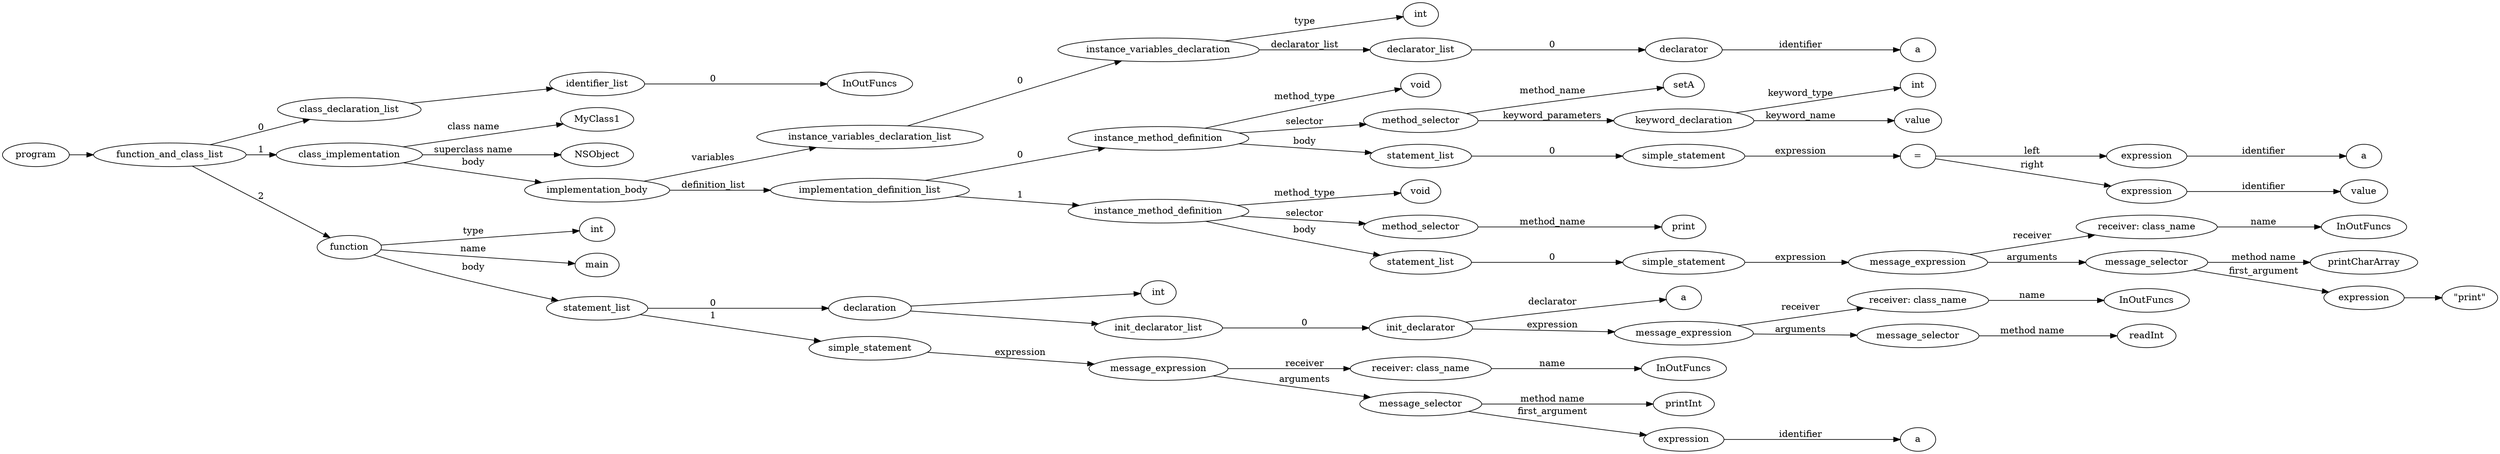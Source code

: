 digraph ObjectiveC { rankdir="LR";
46[label="program"];
46->2;
2[label="function_and_class_list"];
2->1[label="0"];
1[label="class_declaration_list"];
1->0;
0[label="identifier_list"];
0.0 [label="InOutFuncs"];
0->0.0 [label="0"];
2->30[label="1"];
30[label="class_implementation"];
30.1 [label="MyClass1"];
30->30.1 [label="class name"];
30.2 [label="NSObject"];
30->30.2 [label="superclass name"];
30->29[label="body"];
29[label="implementation_body"];
29->7[label="variables"];
7[label="instance_variables_declaration_list"];
7->6[label="0"];
6[label="instance_variables_declaration"];
6->3[label="type"];
3[label="int"];
6->5[label="declarator_list"];
5[label="declarator_list"];
5->4[label="0"];
4[label="declarator"];
4.1 [label="a"];
4->4.1[label="identifier"];
29->18[label="definition_list"];
18[label="implementation_definition_list"];
18->17[label="0"];
17[label="instance_method_definition"];
17->16[label="method_type"];
16[label="void"];
17->10[label="selector"];
10[label="method_selector"];
10->10.1 [label="method_name"];
10.1 [label="setA"];
10->9[label="keyword_parameters"];
9[label="keyword_declaration"];
9->8[label="keyword_type"];
8[label="int"];
9->9.2 [label="keyword_name"];
9.2 [label="value"];
17->15[label="body"];
15[label="statement_list"];
15->14[label="0"];
14[label="simple_statement"];
14->13[label="expression"];
13[label="expression"];
13[label="="];
13->11[label="left"];
11[label="expression"];
11->11.1 [label="identifier"];11.1[label="a"];
13->12[label="right"];
12[label="expression"];
12->12.1 [label="identifier"];12.1[label="value"];
18->28[label="1"];
28[label="instance_method_definition"];
28->27[label="method_type"];
27[label="void"];
28->19[label="selector"];
19[label="method_selector"];
19->19.1 [label="method_name"];
19.1 [label="print"];
28->26[label="body"];
26[label="statement_list"];
26->25[label="0"];
25[label="simple_statement"];
25->24[label="expression"];
24[label="expression"];
24[label="message_expression"];
24->20[label="receiver"];
20[label="receiver: class_name"];
20.1 [label="InOutFuncs"];
20->20.1 [label="name"];
24->23[label="arguments"];
23[label="message_selector"];
23.1 [label="printCharArray"];
23->23.1 [label="method name"]; 
23->22[label="first_argument"];
22[label="expression"];
22->21;
21[label=<"print">];
2->45[label="2"];
45[label="function"];
45->31[label="type"];
31[label="int"];
45->45.1 [label="name"];
45.1 [label="main"];
45->39[label="body"];
39[label="statement_list"];
39->38[label="0"];
38[label="declaration"];
38->32;
32[label="int"];
38->37;
37[label="init_declarator_list"];
37->36[label="0"];
36[label="init_declarator"];
36.1 [label="a"];
36->36.1[label="declarator"];
36->35[label="expression"];
35[label="expression"];
35[label="message_expression"];
35->33[label="receiver"];
33[label="receiver: class_name"];
33.1 [label="InOutFuncs"];
33->33.1 [label="name"];
35->34[label="arguments"];
34[label="message_selector"];
34.1 [label="readInt"];
34->34.1 [label="method name"]; 
39->44[label="1"];
44[label="simple_statement"];
44->43[label="expression"];
43[label="expression"];
43[label="message_expression"];
43->40[label="receiver"];
40[label="receiver: class_name"];
40.1 [label="InOutFuncs"];
40->40.1 [label="name"];
43->42[label="arguments"];
42[label="message_selector"];
42.1 [label="printInt"];
42->42.1 [label="method name"]; 
42->41[label="first_argument"];
41[label="expression"];
41->41.1 [label="identifier"];41.1[label="a"];
}
